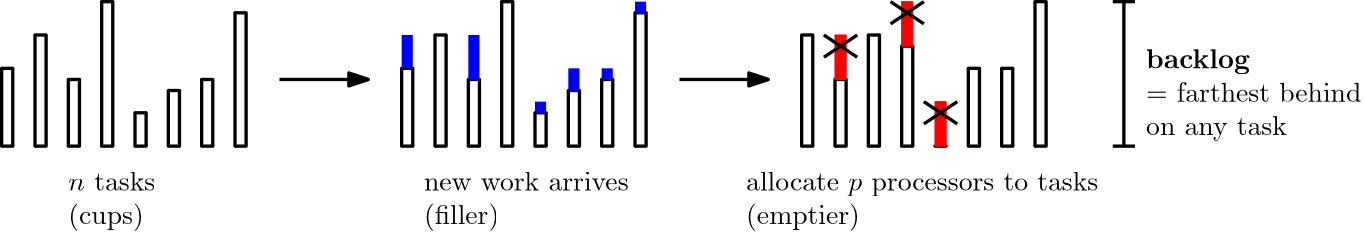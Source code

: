 <?xml version="1.0"?>
<!DOCTYPE ipe SYSTEM "ipe.dtd">
<ipe version="70212" creator="Ipe 7.2.12">
<info created="D:20200601102103" modified="D:20200604124803"/>
<ipestyle name="basic">
<symbol name="arrow/arc(spx)">
<path stroke="sym-stroke" fill="sym-stroke" pen="sym-pen">
0 0 m
-1 0.333 l
-1 -0.333 l
h
</path>
</symbol>
<symbol name="arrow/farc(spx)">
<path stroke="sym-stroke" fill="white" pen="sym-pen">
0 0 m
-1 0.333 l
-1 -0.333 l
h
</path>
</symbol>
<symbol name="arrow/ptarc(spx)">
<path stroke="sym-stroke" fill="sym-stroke" pen="sym-pen">
0 0 m
-1 0.333 l
-0.8 0 l
-1 -0.333 l
h
</path>
</symbol>
<symbol name="arrow/fptarc(spx)">
<path stroke="sym-stroke" fill="white" pen="sym-pen">
0 0 m
-1 0.333 l
-0.8 0 l
-1 -0.333 l
h
</path>
</symbol>
<symbol name="mark/circle(sx)" transformations="translations">
<path fill="sym-stroke">
0.6 0 0 0.6 0 0 e
0.4 0 0 0.4 0 0 e
</path>
</symbol>
<symbol name="mark/disk(sx)" transformations="translations">
<path fill="sym-stroke">
0.6 0 0 0.6 0 0 e
</path>
</symbol>
<symbol name="mark/fdisk(sfx)" transformations="translations">
<group>
<path fill="sym-fill">
0.5 0 0 0.5 0 0 e
</path>
<path fill="sym-stroke" fillrule="eofill">
0.6 0 0 0.6 0 0 e
0.4 0 0 0.4 0 0 e
</path>
</group>
</symbol>
<symbol name="mark/box(sx)" transformations="translations">
<path fill="sym-stroke" fillrule="eofill">
-0.6 -0.6 m
0.6 -0.6 l
0.6 0.6 l
-0.6 0.6 l
h
-0.4 -0.4 m
0.4 -0.4 l
0.4 0.4 l
-0.4 0.4 l
h
</path>
</symbol>
<symbol name="mark/square(sx)" transformations="translations">
<path fill="sym-stroke">
-0.6 -0.6 m
0.6 -0.6 l
0.6 0.6 l
-0.6 0.6 l
h
</path>
</symbol>
<symbol name="mark/fsquare(sfx)" transformations="translations">
<group>
<path fill="sym-fill">
-0.5 -0.5 m
0.5 -0.5 l
0.5 0.5 l
-0.5 0.5 l
h
</path>
<path fill="sym-stroke" fillrule="eofill">
-0.6 -0.6 m
0.6 -0.6 l
0.6 0.6 l
-0.6 0.6 l
h
-0.4 -0.4 m
0.4 -0.4 l
0.4 0.4 l
-0.4 0.4 l
h
</path>
</group>
</symbol>
<symbol name="mark/cross(sx)" transformations="translations">
<group>
<path fill="sym-stroke">
-0.43 -0.57 m
0.57 0.43 l
0.43 0.57 l
-0.57 -0.43 l
h
</path>
<path fill="sym-stroke">
-0.43 0.57 m
0.57 -0.43 l
0.43 -0.57 l
-0.57 0.43 l
h
</path>
</group>
</symbol>
<symbol name="arrow/fnormal(spx)">
<path stroke="sym-stroke" fill="white" pen="sym-pen">
0 0 m
-1 0.333 l
-1 -0.333 l
h
</path>
</symbol>
<symbol name="arrow/pointed(spx)">
<path stroke="sym-stroke" fill="sym-stroke" pen="sym-pen">
0 0 m
-1 0.333 l
-0.8 0 l
-1 -0.333 l
h
</path>
</symbol>
<symbol name="arrow/fpointed(spx)">
<path stroke="sym-stroke" fill="white" pen="sym-pen">
0 0 m
-1 0.333 l
-0.8 0 l
-1 -0.333 l
h
</path>
</symbol>
<symbol name="arrow/linear(spx)">
<path stroke="sym-stroke" pen="sym-pen">
-1 0.333 m
0 0 l
-1 -0.333 l
</path>
</symbol>
<symbol name="arrow/fdouble(spx)">
<path stroke="sym-stroke" fill="white" pen="sym-pen">
0 0 m
-1 0.333 l
-1 -0.333 l
h
-1 0 m
-2 0.333 l
-2 -0.333 l
h
</path>
</symbol>
<symbol name="arrow/double(spx)">
<path stroke="sym-stroke" fill="sym-stroke" pen="sym-pen">
0 0 m
-1 0.333 l
-1 -0.333 l
h
-1 0 m
-2 0.333 l
-2 -0.333 l
h
</path>
</symbol>
<pen name="heavier" value="0.8"/>
<pen name="fat" value="1.2"/>
<pen name="ultrafat" value="2"/>
<symbolsize name="large" value="5"/>
<symbolsize name="small" value="2"/>
<symbolsize name="tiny" value="1.1"/>
<arrowsize name="large" value="10"/>
<arrowsize name="small" value="5"/>
<arrowsize name="tiny" value="3"/>
<color name="red" value="1 0 0"/>
<color name="green" value="0 1 0"/>
<color name="blue" value="0 0 1"/>
<color name="yellow" value="1 1 0"/>
<color name="orange" value="1 0.647 0"/>
<color name="gold" value="1 0.843 0"/>
<color name="purple" value="0.627 0.125 0.941"/>
<color name="gray" value="0.745"/>
<color name="brown" value="0.647 0.165 0.165"/>
<color name="navy" value="0 0 0.502"/>
<color name="pink" value="1 0.753 0.796"/>
<color name="seagreen" value="0.18 0.545 0.341"/>
<color name="turquoise" value="0.251 0.878 0.816"/>
<color name="violet" value="0.933 0.51 0.933"/>
<color name="darkblue" value="0 0 0.545"/>
<color name="darkcyan" value="0 0.545 0.545"/>
<color name="darkgray" value="0.663"/>
<color name="darkgreen" value="0 0.392 0"/>
<color name="darkmagenta" value="0.545 0 0.545"/>
<color name="darkorange" value="1 0.549 0"/>
<color name="darkred" value="0.545 0 0"/>
<color name="lightblue" value="0.678 0.847 0.902"/>
<color name="lightcyan" value="0.878 1 1"/>
<color name="lightgray" value="0.827"/>
<color name="lightgreen" value="0.565 0.933 0.565"/>
<color name="lightyellow" value="1 1 0.878"/>
<dashstyle name="dashed" value="[4] 0"/>
<dashstyle name="dotted" value="[1 3] 0"/>
<dashstyle name="dash dotted" value="[4 2 1 2] 0"/>
<dashstyle name="dash dot dotted" value="[4 2 1 2 1 2] 0"/>
<textsize name="large" value="\large"/>
<textsize name="Large" value="\Large"/>
<textsize name="LARGE" value="\LARGE"/>
<textsize name="huge" value="\huge"/>
<textsize name="Huge" value="\Huge"/>
<textsize name="small" value="\small"/>
<textsize name="footnote" value="\footnotesize"/>
<textsize name="tiny" value="\tiny"/>
<textstyle name="center" begin="\begin{center}" end="\end{center}"/>
<textstyle name="itemize" begin="\begin{itemize}" end="\end{itemize}"/>
<textstyle name="item" begin="\begin{itemize}\item{}" end="\end{itemize}"/>
<gridsize name="4 pts" value="4"/>
<gridsize name="8 pts (~3 mm)" value="8"/>
<gridsize name="16 pts (~6 mm)" value="16"/>
<gridsize name="32 pts (~12 mm)" value="32"/>
<gridsize name="10 pts (~3.5 mm)" value="10"/>
<gridsize name="20 pts (~7 mm)" value="20"/>
<gridsize name="14 pts (~5 mm)" value="14"/>
<gridsize name="28 pts (~10 mm)" value="28"/>
<gridsize name="56 pts (~20 mm)" value="56"/>
<anglesize name="90 deg" value="90"/>
<anglesize name="60 deg" value="60"/>
<anglesize name="45 deg" value="45"/>
<anglesize name="30 deg" value="30"/>
<anglesize name="22.5 deg" value="22.5"/>
<opacity name="10%" value="0.1"/>
<opacity name="30%" value="0.3"/>
<opacity name="50%" value="0.5"/>
<opacity name="75%" value="0.75"/>
<tiling name="falling" angle="-60" step="4" width="1"/>
<tiling name="rising" angle="30" step="4" width="1"/>
</ipestyle>
<page>
<layer name="alpha"/>
<view layers="alpha" active="alpha"/>
<path layer="alpha" stroke="black" pen="fat">
80 336 m
80 376 l
84 376 l
84 336 l
h
</path>
<path stroke="black" pen="fat">
92 336 m
92 360 l
96 360 l
96 336 l
h
</path>
<path stroke="black" pen="fat">
104 336 m
104 388 l
108 388 l
108 336 l
h
</path>
<path stroke="black" pen="fat">
116 336 m
116 348 l
120 348 l
120 336 l
h
</path>
<path stroke="black" pen="fat">
128 336 m
128 356 l
132 356 l
132 336 l
h
</path>
<path stroke="black" pen="fat">
140 336 m
140 360 l
144 360 l
144 336 l
h
</path>
<path stroke="black" pen="fat">
152 336 m
152 384 l
156 384 l
156 336 l
h
</path>
<path stroke="black" pen="fat">
68 336 m
68 364 l
72 364 l
72 336 l
h
</path>
<path stroke="black" pen="fat" arrow="normal/normal">
168 360 m
200 360 l
</path>
<path matrix="1 0 0 1 144 0" stroke="black" pen="fat">
80 336 m
80 376 l
84 376 l
84 336 l
h
</path>
<path matrix="1 0 0 1 144 0" stroke="black" pen="fat">
92 336 m
92 360 l
96 360 l
96 336 l
h
</path>
<path matrix="1 0 0 1 144 0" stroke="black" pen="fat">
104 336 m
104 388 l
108 388 l
108 336 l
h
</path>
<path matrix="1 0 0 1 144 0" stroke="black" pen="fat">
116 336 m
116 348 l
120 348 l
120 336 l
h
</path>
<path matrix="1 0 0 1 144 0" stroke="black" pen="fat">
128 336 m
128 356 l
132 356 l
132 336 l
h
</path>
<path matrix="1 0 0 1 144 0" stroke="black" pen="fat">
140 336 m
140 360 l
144 360 l
144 336 l
h
</path>
<path matrix="1 0 0 1 144 0" stroke="black" pen="fat">
152 336 m
152 384 l
156 384 l
156 336 l
h
</path>
<path matrix="1 0 0 1 144 0" stroke="black" pen="fat">
68 336 m
68 364 l
72 364 l
72 336 l
h
</path>
<path matrix="1 0 0 1 144 0" stroke="black" pen="fat" arrow="normal/normal">
168 360 m
200 360 l
</path>
<path matrix="1 0 0 0.6 288 134.4" stroke="black" pen="fat">
80 336 m
80 376 l
84 376 l
84 336 l
h
</path>
<path matrix="1 0 0 1.66667 288 -224" stroke="black" pen="fat">
92 336 m
92 360 l
96 360 l
96 336 l
h
</path>
<path matrix="1 0 0 0.692308 288 103.385" stroke="black" pen="fat">
104 336 m
104 388 l
108 388 l
108 336 l
h
</path>
<path matrix="1 0 0 0 288 336" stroke="black" pen="fat">
116 336 m
116 348 l
120 348 l
120 336 l
h
</path>
<path matrix="1 0 0 1.4 288 -134.4" stroke="black" pen="fat">
128 336 m
128 356 l
132 356 l
132 336 l
h
</path>
<path matrix="1 0 0 1.16667 288 -56" stroke="black" pen="fat">
140 336 m
140 360 l
144 360 l
144 336 l
h
</path>
<path matrix="1 0 0 1.08333 288 -28" stroke="black" pen="fat">
152 336 m
152 384 l
156 384 l
156 336 l
h
</path>
<path matrix="1 0 0 1.42857 288 -144" stroke="black" pen="fat">
68 336 m
68 364 l
72 364 l
72 336 l
h
</path>
<path fill="blue">
212 364 m
212 376 l
216 376 l
216 364 l
h
</path>
<path fill="blue">
236 360 m
236 376 l
240 376 l
240 360 l
h
</path>
<path fill="blue">
260 348 m
260 352 l
264 352 l
264 348 l
h
</path>
<path fill="blue">
272 356 m
272 364 l
276 364 l
276 356 l
h
</path>
<path fill="blue">
284 360 m
284 364 l
288 364 l
288 360 l
h
</path>
<path fill="blue">
296 384 m
296 388 l
300 388 l
300 384 l
h
</path>
<path stroke="black" pen="fat">
408 348 m
408 348 l
408 348 l
408 348 l
h
</path>
<path stroke="black" pen="fat">
396 364 m
396 364 l
396 364 l
396 364 l
h
</path>
<text matrix="1 0 0 1 -20 0" transformations="translations" pos="112 320" stroke="black" type="label" width="31.274" height="6.918" depth="0" valign="baseline">$n$ tasks</text>
<text matrix="1 0 0 1 36 0" transformations="translations" pos="184 320" stroke="black" type="label" width="73.751" height="6.918" depth="0" valign="baseline">new work arrives</text>
<text matrix="1 0 0 1 152 0" transformations="translations" pos="184 320" stroke="black" type="label" width="126.834" height="6.926" depth="1.93" valign="baseline">allocate $p$ processors to tasks</text>
<text matrix="1 0 0 1 36 -4" transformations="translations" pos="184 312" stroke="black" type="label" width="27.148" height="7.473" depth="2.49" valign="baseline">(filler)</text>
<text matrix="1 0 0 1 12 -4" transformations="translations" pos="324 312" stroke="black" type="label" width="40.985" height="7.473" depth="2.49" valign="baseline">(emptier)</text>
<path stroke="black" pen="fat">
472 388 m
472 336 l
</path>
<path stroke="black" pen="fat">
468 388 m
476 388 l
</path>
<path stroke="black" pen="fat">
468 336 m
476 336 l
</path>
<text transformations="translations" pos="480 364" stroke="black" type="label" width="37.553" height="6.926" depth="1.93" valign="baseline">\textbf{backlog}</text>
<text matrix="1 0 0 1 -4 -4" transformations="translations" pos="484 356" stroke="black" type="label" width="77.57" height="6.918" depth="0" valign="baseline">= farthest behind</text>
<path stroke="red" fill="red">
372 360 m
372 376 l
368 376 l
368 360 l
h
</path>
<path stroke="red" fill="red">
408 336 m
408 352 l
404 352 l
404 336 l
h
</path>
<path stroke="red" fill="red">
396 372 m
396 388 l
392 388 l
392 372 l
h
</path>
<path stroke="black" fill="red" pen="fat">
364 376 m
376 368 l
</path>
<path stroke="black" fill="red" pen="fat">
376 376 m
364 368 l
</path>
<path stroke="black" fill="red" pen="fat">
388 380 m
400 388 l
</path>
<path stroke="black" fill="red" pen="fat">
388 388 m
400 380 l
</path>
<path stroke="black" fill="red" pen="fat">
400 352 m
412 344 l
</path>
<path stroke="black" fill="red" pen="fat">
412 352 m
400 344 l
</path>
<text matrix="1 0 0 1 -4 -16" transformations="translations" pos="484 356" stroke="black" type="label" width="50.699" height="6.926" depth="1.93" valign="baseline">on any task</text>
<text matrix="1 0 0 1 -20 -12" transformations="translations" pos="112 320" stroke="black" type="label" width="27.176" height="7.473" depth="2.49" valign="baseline">(cups)</text>
</page>
</ipe>
